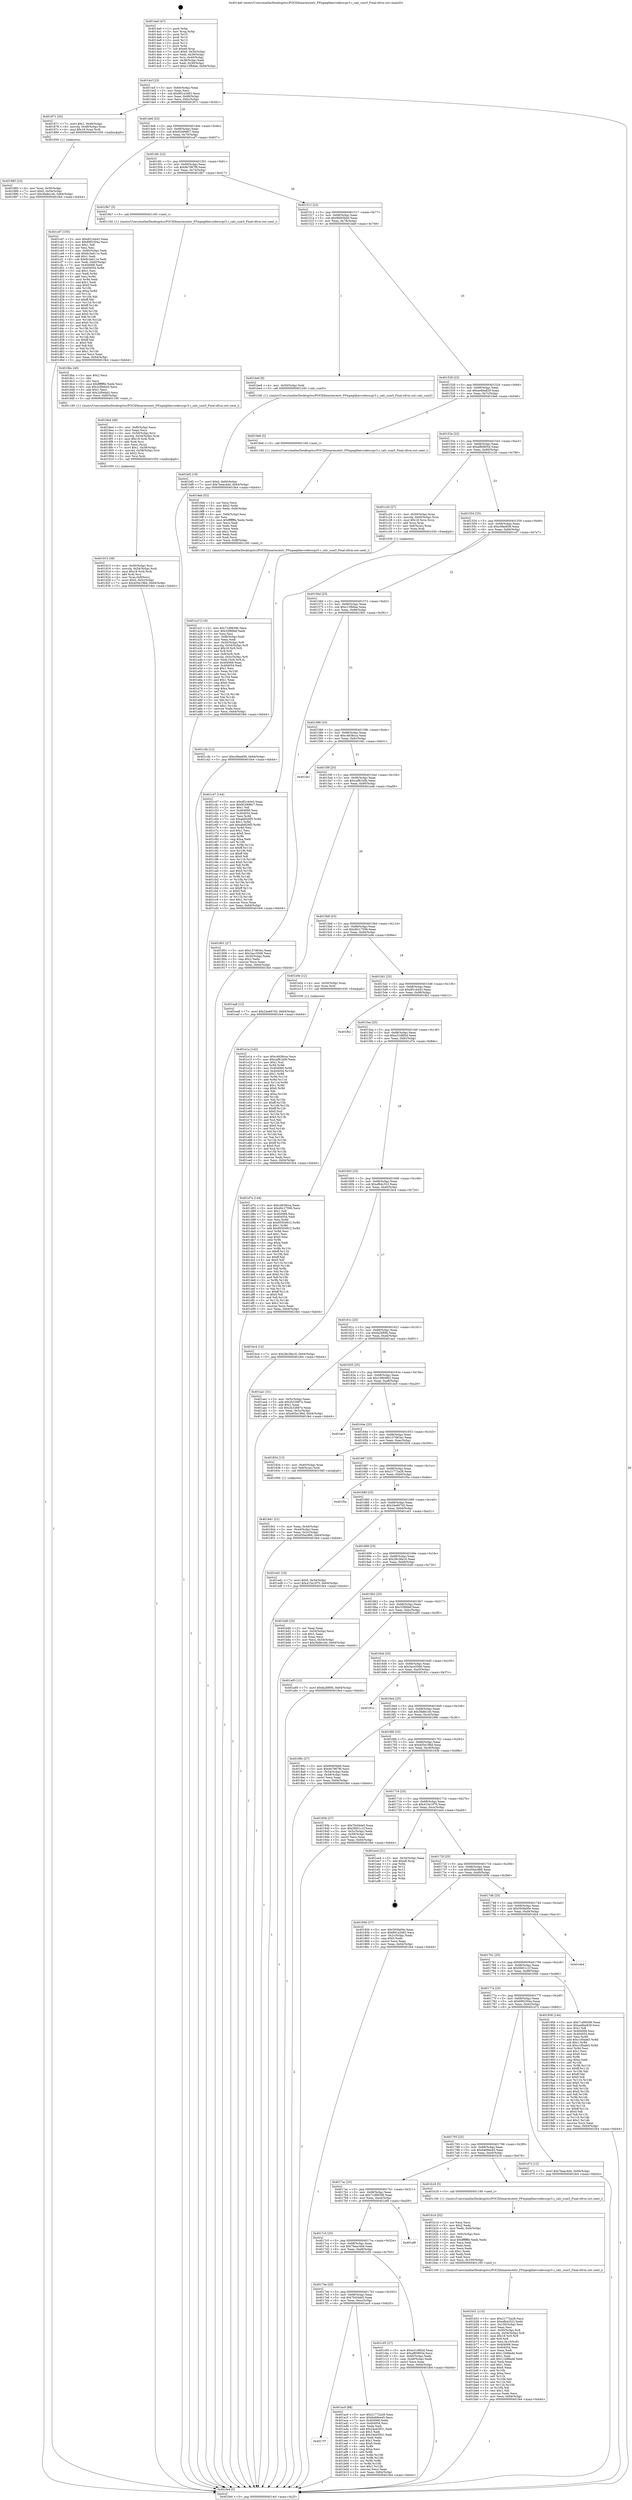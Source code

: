 digraph "0x4014a0" {
  label = "0x4014a0 (/mnt/c/Users/mathe/Desktop/tcc/POCII/binaries/extr_FFmpeglibavcodecscpr3.c_calc_sum5_Final-ollvm.out::main(0))"
  labelloc = "t"
  node[shape=record]

  Entry [label="",width=0.3,height=0.3,shape=circle,fillcolor=black,style=filled]
  "0x4014cf" [label="{
     0x4014cf [23]\l
     | [instrs]\l
     &nbsp;&nbsp;0x4014cf \<+3\>: mov -0x64(%rbp),%eax\l
     &nbsp;&nbsp;0x4014d2 \<+2\>: mov %eax,%ecx\l
     &nbsp;&nbsp;0x4014d4 \<+6\>: sub $0x891a3483,%ecx\l
     &nbsp;&nbsp;0x4014da \<+3\>: mov %eax,-0x68(%rbp)\l
     &nbsp;&nbsp;0x4014dd \<+3\>: mov %ecx,-0x6c(%rbp)\l
     &nbsp;&nbsp;0x4014e0 \<+6\>: je 0000000000401871 \<main+0x3d1\>\l
  }"]
  "0x401871" [label="{
     0x401871 [20]\l
     | [instrs]\l
     &nbsp;&nbsp;0x401871 \<+7\>: movl $0x1,-0x48(%rbp)\l
     &nbsp;&nbsp;0x401878 \<+4\>: movslq -0x48(%rbp),%rax\l
     &nbsp;&nbsp;0x40187c \<+4\>: imul $0x18,%rax,%rdi\l
     &nbsp;&nbsp;0x401880 \<+5\>: call 0000000000401050 \<malloc@plt\>\l
     | [calls]\l
     &nbsp;&nbsp;0x401050 \{1\} (unknown)\l
  }"]
  "0x4014e6" [label="{
     0x4014e6 [22]\l
     | [instrs]\l
     &nbsp;&nbsp;0x4014e6 \<+5\>: jmp 00000000004014eb \<main+0x4b\>\l
     &nbsp;&nbsp;0x4014eb \<+3\>: mov -0x68(%rbp),%eax\l
     &nbsp;&nbsp;0x4014ee \<+5\>: sub $0x924998c7,%eax\l
     &nbsp;&nbsp;0x4014f3 \<+3\>: mov %eax,-0x70(%rbp)\l
     &nbsp;&nbsp;0x4014f6 \<+6\>: je 0000000000401cd7 \<main+0x837\>\l
  }"]
  Exit [label="",width=0.3,height=0.3,shape=circle,fillcolor=black,style=filled,peripheries=2]
  "0x401cd7" [label="{
     0x401cd7 [155]\l
     | [instrs]\l
     &nbsp;&nbsp;0x401cd7 \<+5\>: mov $0xdf1c4443,%eax\l
     &nbsp;&nbsp;0x401cdc \<+5\>: mov $0x69f2304a,%ecx\l
     &nbsp;&nbsp;0x401ce1 \<+2\>: mov $0x1,%dl\l
     &nbsp;&nbsp;0x401ce3 \<+2\>: xor %esi,%esi\l
     &nbsp;&nbsp;0x401ce5 \<+3\>: mov -0x60(%rbp),%edi\l
     &nbsp;&nbsp;0x401ce8 \<+6\>: add $0x8c3a611e,%edi\l
     &nbsp;&nbsp;0x401cee \<+3\>: add $0x1,%edi\l
     &nbsp;&nbsp;0x401cf1 \<+6\>: sub $0x8c3a611e,%edi\l
     &nbsp;&nbsp;0x401cf7 \<+3\>: mov %edi,-0x60(%rbp)\l
     &nbsp;&nbsp;0x401cfa \<+7\>: mov 0x404068,%edi\l
     &nbsp;&nbsp;0x401d01 \<+8\>: mov 0x404054,%r8d\l
     &nbsp;&nbsp;0x401d09 \<+3\>: sub $0x1,%esi\l
     &nbsp;&nbsp;0x401d0c \<+3\>: mov %edi,%r9d\l
     &nbsp;&nbsp;0x401d0f \<+3\>: add %esi,%r9d\l
     &nbsp;&nbsp;0x401d12 \<+4\>: imul %r9d,%edi\l
     &nbsp;&nbsp;0x401d16 \<+3\>: and $0x1,%edi\l
     &nbsp;&nbsp;0x401d19 \<+3\>: cmp $0x0,%edi\l
     &nbsp;&nbsp;0x401d1c \<+4\>: sete %r10b\l
     &nbsp;&nbsp;0x401d20 \<+4\>: cmp $0xa,%r8d\l
     &nbsp;&nbsp;0x401d24 \<+4\>: setl %r11b\l
     &nbsp;&nbsp;0x401d28 \<+3\>: mov %r10b,%bl\l
     &nbsp;&nbsp;0x401d2b \<+3\>: xor $0xff,%bl\l
     &nbsp;&nbsp;0x401d2e \<+3\>: mov %r11b,%r14b\l
     &nbsp;&nbsp;0x401d31 \<+4\>: xor $0xff,%r14b\l
     &nbsp;&nbsp;0x401d35 \<+3\>: xor $0x0,%dl\l
     &nbsp;&nbsp;0x401d38 \<+3\>: mov %bl,%r15b\l
     &nbsp;&nbsp;0x401d3b \<+4\>: and $0x0,%r15b\l
     &nbsp;&nbsp;0x401d3f \<+3\>: and %dl,%r10b\l
     &nbsp;&nbsp;0x401d42 \<+3\>: mov %r14b,%r12b\l
     &nbsp;&nbsp;0x401d45 \<+4\>: and $0x0,%r12b\l
     &nbsp;&nbsp;0x401d49 \<+3\>: and %dl,%r11b\l
     &nbsp;&nbsp;0x401d4c \<+3\>: or %r10b,%r15b\l
     &nbsp;&nbsp;0x401d4f \<+3\>: or %r11b,%r12b\l
     &nbsp;&nbsp;0x401d52 \<+3\>: xor %r12b,%r15b\l
     &nbsp;&nbsp;0x401d55 \<+3\>: or %r14b,%bl\l
     &nbsp;&nbsp;0x401d58 \<+3\>: xor $0xff,%bl\l
     &nbsp;&nbsp;0x401d5b \<+3\>: or $0x0,%dl\l
     &nbsp;&nbsp;0x401d5e \<+2\>: and %dl,%bl\l
     &nbsp;&nbsp;0x401d60 \<+3\>: or %bl,%r15b\l
     &nbsp;&nbsp;0x401d63 \<+4\>: test $0x1,%r15b\l
     &nbsp;&nbsp;0x401d67 \<+3\>: cmovne %ecx,%eax\l
     &nbsp;&nbsp;0x401d6a \<+3\>: mov %eax,-0x64(%rbp)\l
     &nbsp;&nbsp;0x401d6d \<+5\>: jmp 0000000000401fe4 \<main+0xb44\>\l
  }"]
  "0x4014fc" [label="{
     0x4014fc [22]\l
     | [instrs]\l
     &nbsp;&nbsp;0x4014fc \<+5\>: jmp 0000000000401501 \<main+0x61\>\l
     &nbsp;&nbsp;0x401501 \<+3\>: mov -0x68(%rbp),%eax\l
     &nbsp;&nbsp;0x401504 \<+5\>: sub $0x9e7967f6,%eax\l
     &nbsp;&nbsp;0x401509 \<+3\>: mov %eax,-0x74(%rbp)\l
     &nbsp;&nbsp;0x40150c \<+6\>: je 00000000004018b7 \<main+0x417\>\l
  }"]
  "0x401e1a" [label="{
     0x401e1a [142]\l
     | [instrs]\l
     &nbsp;&nbsp;0x401e1a \<+5\>: mov $0xc4638cca,%ecx\l
     &nbsp;&nbsp;0x401e1f \<+5\>: mov $0xcaf81b0b,%edx\l
     &nbsp;&nbsp;0x401e24 \<+3\>: mov $0x1,%sil\l
     &nbsp;&nbsp;0x401e27 \<+3\>: xor %r8d,%r8d\l
     &nbsp;&nbsp;0x401e2a \<+8\>: mov 0x404068,%r9d\l
     &nbsp;&nbsp;0x401e32 \<+8\>: mov 0x404054,%r10d\l
     &nbsp;&nbsp;0x401e3a \<+4\>: sub $0x1,%r8d\l
     &nbsp;&nbsp;0x401e3e \<+3\>: mov %r9d,%r11d\l
     &nbsp;&nbsp;0x401e41 \<+3\>: add %r8d,%r11d\l
     &nbsp;&nbsp;0x401e44 \<+4\>: imul %r11d,%r9d\l
     &nbsp;&nbsp;0x401e48 \<+4\>: and $0x1,%r9d\l
     &nbsp;&nbsp;0x401e4c \<+4\>: cmp $0x0,%r9d\l
     &nbsp;&nbsp;0x401e50 \<+3\>: sete %bl\l
     &nbsp;&nbsp;0x401e53 \<+4\>: cmp $0xa,%r10d\l
     &nbsp;&nbsp;0x401e57 \<+4\>: setl %r14b\l
     &nbsp;&nbsp;0x401e5b \<+3\>: mov %bl,%r15b\l
     &nbsp;&nbsp;0x401e5e \<+4\>: xor $0xff,%r15b\l
     &nbsp;&nbsp;0x401e62 \<+3\>: mov %r14b,%r12b\l
     &nbsp;&nbsp;0x401e65 \<+4\>: xor $0xff,%r12b\l
     &nbsp;&nbsp;0x401e69 \<+4\>: xor $0x0,%sil\l
     &nbsp;&nbsp;0x401e6d \<+3\>: mov %r15b,%r13b\l
     &nbsp;&nbsp;0x401e70 \<+4\>: and $0x0,%r13b\l
     &nbsp;&nbsp;0x401e74 \<+3\>: and %sil,%bl\l
     &nbsp;&nbsp;0x401e77 \<+3\>: mov %r12b,%al\l
     &nbsp;&nbsp;0x401e7a \<+2\>: and $0x0,%al\l
     &nbsp;&nbsp;0x401e7c \<+3\>: and %sil,%r14b\l
     &nbsp;&nbsp;0x401e7f \<+3\>: or %bl,%r13b\l
     &nbsp;&nbsp;0x401e82 \<+3\>: or %r14b,%al\l
     &nbsp;&nbsp;0x401e85 \<+3\>: xor %al,%r13b\l
     &nbsp;&nbsp;0x401e88 \<+3\>: or %r12b,%r15b\l
     &nbsp;&nbsp;0x401e8b \<+4\>: xor $0xff,%r15b\l
     &nbsp;&nbsp;0x401e8f \<+4\>: or $0x0,%sil\l
     &nbsp;&nbsp;0x401e93 \<+3\>: and %sil,%r15b\l
     &nbsp;&nbsp;0x401e96 \<+3\>: or %r15b,%r13b\l
     &nbsp;&nbsp;0x401e99 \<+4\>: test $0x1,%r13b\l
     &nbsp;&nbsp;0x401e9d \<+3\>: cmovne %edx,%ecx\l
     &nbsp;&nbsp;0x401ea0 \<+3\>: mov %ecx,-0x64(%rbp)\l
     &nbsp;&nbsp;0x401ea3 \<+5\>: jmp 0000000000401fe4 \<main+0xb44\>\l
  }"]
  "0x4018b7" [label="{
     0x4018b7 [5]\l
     | [instrs]\l
     &nbsp;&nbsp;0x4018b7 \<+5\>: call 0000000000401160 \<next_i\>\l
     | [calls]\l
     &nbsp;&nbsp;0x401160 \{1\} (/mnt/c/Users/mathe/Desktop/tcc/POCII/binaries/extr_FFmpeglibavcodecscpr3.c_calc_sum5_Final-ollvm.out::next_i)\l
  }"]
  "0x401512" [label="{
     0x401512 [22]\l
     | [instrs]\l
     &nbsp;&nbsp;0x401512 \<+5\>: jmp 0000000000401517 \<main+0x77\>\l
     &nbsp;&nbsp;0x401517 \<+3\>: mov -0x68(%rbp),%eax\l
     &nbsp;&nbsp;0x40151a \<+5\>: sub $0x9f493bb0,%eax\l
     &nbsp;&nbsp;0x40151f \<+3\>: mov %eax,-0x78(%rbp)\l
     &nbsp;&nbsp;0x401522 \<+6\>: je 0000000000401be9 \<main+0x749\>\l
  }"]
  "0x401c3b" [label="{
     0x401c3b [12]\l
     | [instrs]\l
     &nbsp;&nbsp;0x401c3b \<+7\>: movl $0xc0fee858,-0x64(%rbp)\l
     &nbsp;&nbsp;0x401c42 \<+5\>: jmp 0000000000401fe4 \<main+0xb44\>\l
  }"]
  "0x401be9" [label="{
     0x401be9 [9]\l
     | [instrs]\l
     &nbsp;&nbsp;0x401be9 \<+4\>: mov -0x50(%rbp),%rdi\l
     &nbsp;&nbsp;0x401bed \<+5\>: call 0000000000401240 \<calc_sum5\>\l
     | [calls]\l
     &nbsp;&nbsp;0x401240 \{1\} (/mnt/c/Users/mathe/Desktop/tcc/POCII/binaries/extr_FFmpeglibavcodecscpr3.c_calc_sum5_Final-ollvm.out::calc_sum5)\l
  }"]
  "0x401528" [label="{
     0x401528 [22]\l
     | [instrs]\l
     &nbsp;&nbsp;0x401528 \<+5\>: jmp 000000000040152d \<main+0x8d\>\l
     &nbsp;&nbsp;0x40152d \<+3\>: mov -0x68(%rbp),%eax\l
     &nbsp;&nbsp;0x401530 \<+5\>: sub $0xae6be829,%eax\l
     &nbsp;&nbsp;0x401535 \<+3\>: mov %eax,-0x7c(%rbp)\l
     &nbsp;&nbsp;0x401538 \<+6\>: je 00000000004019e6 \<main+0x546\>\l
  }"]
  "0x401bf2" [label="{
     0x401bf2 [19]\l
     | [instrs]\l
     &nbsp;&nbsp;0x401bf2 \<+7\>: movl $0x0,-0x60(%rbp)\l
     &nbsp;&nbsp;0x401bf9 \<+7\>: movl $0x7beac4d4,-0x64(%rbp)\l
     &nbsp;&nbsp;0x401c00 \<+5\>: jmp 0000000000401fe4 \<main+0xb44\>\l
  }"]
  "0x4019e6" [label="{
     0x4019e6 [5]\l
     | [instrs]\l
     &nbsp;&nbsp;0x4019e6 \<+5\>: call 0000000000401160 \<next_i\>\l
     | [calls]\l
     &nbsp;&nbsp;0x401160 \{1\} (/mnt/c/Users/mathe/Desktop/tcc/POCII/binaries/extr_FFmpeglibavcodecscpr3.c_calc_sum5_Final-ollvm.out::next_i)\l
  }"]
  "0x40153e" [label="{
     0x40153e [22]\l
     | [instrs]\l
     &nbsp;&nbsp;0x40153e \<+5\>: jmp 0000000000401543 \<main+0xa3\>\l
     &nbsp;&nbsp;0x401543 \<+3\>: mov -0x68(%rbp),%eax\l
     &nbsp;&nbsp;0x401546 \<+5\>: sub $0xaf80805d,%eax\l
     &nbsp;&nbsp;0x40154b \<+3\>: mov %eax,-0x80(%rbp)\l
     &nbsp;&nbsp;0x40154e \<+6\>: je 0000000000401c20 \<main+0x780\>\l
  }"]
  "0x401b51" [label="{
     0x401b51 [115]\l
     | [instrs]\l
     &nbsp;&nbsp;0x401b51 \<+5\>: mov $0x21772a28,%ecx\l
     &nbsp;&nbsp;0x401b56 \<+5\>: mov $0xefb4c523,%edx\l
     &nbsp;&nbsp;0x401b5b \<+6\>: mov -0x100(%rbp),%esi\l
     &nbsp;&nbsp;0x401b61 \<+3\>: imul %eax,%esi\l
     &nbsp;&nbsp;0x401b64 \<+4\>: mov -0x50(%rbp),%r8\l
     &nbsp;&nbsp;0x401b68 \<+4\>: movslq -0x54(%rbp),%r9\l
     &nbsp;&nbsp;0x401b6c \<+4\>: imul $0x18,%r9,%r9\l
     &nbsp;&nbsp;0x401b70 \<+3\>: add %r9,%r8\l
     &nbsp;&nbsp;0x401b73 \<+4\>: mov %esi,0x10(%r8)\l
     &nbsp;&nbsp;0x401b77 \<+7\>: mov 0x404068,%eax\l
     &nbsp;&nbsp;0x401b7e \<+7\>: mov 0x404054,%esi\l
     &nbsp;&nbsp;0x401b85 \<+2\>: mov %eax,%edi\l
     &nbsp;&nbsp;0x401b87 \<+6\>: sub $0x11b88edd,%edi\l
     &nbsp;&nbsp;0x401b8d \<+3\>: sub $0x1,%edi\l
     &nbsp;&nbsp;0x401b90 \<+6\>: add $0x11b88edd,%edi\l
     &nbsp;&nbsp;0x401b96 \<+3\>: imul %edi,%eax\l
     &nbsp;&nbsp;0x401b99 \<+3\>: and $0x1,%eax\l
     &nbsp;&nbsp;0x401b9c \<+3\>: cmp $0x0,%eax\l
     &nbsp;&nbsp;0x401b9f \<+4\>: sete %r10b\l
     &nbsp;&nbsp;0x401ba3 \<+3\>: cmp $0xa,%esi\l
     &nbsp;&nbsp;0x401ba6 \<+4\>: setl %r11b\l
     &nbsp;&nbsp;0x401baa \<+3\>: mov %r10b,%bl\l
     &nbsp;&nbsp;0x401bad \<+3\>: and %r11b,%bl\l
     &nbsp;&nbsp;0x401bb0 \<+3\>: xor %r11b,%r10b\l
     &nbsp;&nbsp;0x401bb3 \<+3\>: or %r10b,%bl\l
     &nbsp;&nbsp;0x401bb6 \<+3\>: test $0x1,%bl\l
     &nbsp;&nbsp;0x401bb9 \<+3\>: cmovne %edx,%ecx\l
     &nbsp;&nbsp;0x401bbc \<+3\>: mov %ecx,-0x64(%rbp)\l
     &nbsp;&nbsp;0x401bbf \<+5\>: jmp 0000000000401fe4 \<main+0xb44\>\l
  }"]
  "0x401c20" [label="{
     0x401c20 [27]\l
     | [instrs]\l
     &nbsp;&nbsp;0x401c20 \<+4\>: mov -0x50(%rbp),%rax\l
     &nbsp;&nbsp;0x401c24 \<+4\>: movslq -0x60(%rbp),%rcx\l
     &nbsp;&nbsp;0x401c28 \<+4\>: imul $0x18,%rcx,%rcx\l
     &nbsp;&nbsp;0x401c2c \<+3\>: add %rcx,%rax\l
     &nbsp;&nbsp;0x401c2f \<+4\>: mov 0x8(%rax),%rax\l
     &nbsp;&nbsp;0x401c33 \<+3\>: mov %rax,%rdi\l
     &nbsp;&nbsp;0x401c36 \<+5\>: call 0000000000401030 \<free@plt\>\l
     | [calls]\l
     &nbsp;&nbsp;0x401030 \{1\} (unknown)\l
  }"]
  "0x401554" [label="{
     0x401554 [25]\l
     | [instrs]\l
     &nbsp;&nbsp;0x401554 \<+5\>: jmp 0000000000401559 \<main+0xb9\>\l
     &nbsp;&nbsp;0x401559 \<+3\>: mov -0x68(%rbp),%eax\l
     &nbsp;&nbsp;0x40155c \<+5\>: sub $0xc0fee858,%eax\l
     &nbsp;&nbsp;0x401561 \<+6\>: mov %eax,-0x84(%rbp)\l
     &nbsp;&nbsp;0x401567 \<+6\>: je 0000000000401c47 \<main+0x7a7\>\l
  }"]
  "0x401b1d" [label="{
     0x401b1d [52]\l
     | [instrs]\l
     &nbsp;&nbsp;0x401b1d \<+2\>: xor %ecx,%ecx\l
     &nbsp;&nbsp;0x401b1f \<+5\>: mov $0x2,%edx\l
     &nbsp;&nbsp;0x401b24 \<+6\>: mov %edx,-0xfc(%rbp)\l
     &nbsp;&nbsp;0x401b2a \<+1\>: cltd\l
     &nbsp;&nbsp;0x401b2b \<+6\>: mov -0xfc(%rbp),%esi\l
     &nbsp;&nbsp;0x401b31 \<+2\>: idiv %esi\l
     &nbsp;&nbsp;0x401b33 \<+6\>: imul $0xfffffffe,%edx,%edx\l
     &nbsp;&nbsp;0x401b39 \<+2\>: mov %ecx,%edi\l
     &nbsp;&nbsp;0x401b3b \<+2\>: sub %edx,%edi\l
     &nbsp;&nbsp;0x401b3d \<+2\>: mov %ecx,%edx\l
     &nbsp;&nbsp;0x401b3f \<+3\>: sub $0x1,%edx\l
     &nbsp;&nbsp;0x401b42 \<+2\>: add %edx,%edi\l
     &nbsp;&nbsp;0x401b44 \<+2\>: sub %edi,%ecx\l
     &nbsp;&nbsp;0x401b46 \<+6\>: mov %ecx,-0x100(%rbp)\l
     &nbsp;&nbsp;0x401b4c \<+5\>: call 0000000000401160 \<next_i\>\l
     | [calls]\l
     &nbsp;&nbsp;0x401160 \{1\} (/mnt/c/Users/mathe/Desktop/tcc/POCII/binaries/extr_FFmpeglibavcodecscpr3.c_calc_sum5_Final-ollvm.out::next_i)\l
  }"]
  "0x401c47" [label="{
     0x401c47 [144]\l
     | [instrs]\l
     &nbsp;&nbsp;0x401c47 \<+5\>: mov $0xdf1c4443,%eax\l
     &nbsp;&nbsp;0x401c4c \<+5\>: mov $0x924998c7,%ecx\l
     &nbsp;&nbsp;0x401c51 \<+2\>: mov $0x1,%dl\l
     &nbsp;&nbsp;0x401c53 \<+7\>: mov 0x404068,%esi\l
     &nbsp;&nbsp;0x401c5a \<+7\>: mov 0x404054,%edi\l
     &nbsp;&nbsp;0x401c61 \<+3\>: mov %esi,%r8d\l
     &nbsp;&nbsp;0x401c64 \<+7\>: sub $0xabfd26f5,%r8d\l
     &nbsp;&nbsp;0x401c6b \<+4\>: sub $0x1,%r8d\l
     &nbsp;&nbsp;0x401c6f \<+7\>: add $0xabfd26f5,%r8d\l
     &nbsp;&nbsp;0x401c76 \<+4\>: imul %r8d,%esi\l
     &nbsp;&nbsp;0x401c7a \<+3\>: and $0x1,%esi\l
     &nbsp;&nbsp;0x401c7d \<+3\>: cmp $0x0,%esi\l
     &nbsp;&nbsp;0x401c80 \<+4\>: sete %r9b\l
     &nbsp;&nbsp;0x401c84 \<+3\>: cmp $0xa,%edi\l
     &nbsp;&nbsp;0x401c87 \<+4\>: setl %r10b\l
     &nbsp;&nbsp;0x401c8b \<+3\>: mov %r9b,%r11b\l
     &nbsp;&nbsp;0x401c8e \<+4\>: xor $0xff,%r11b\l
     &nbsp;&nbsp;0x401c92 \<+3\>: mov %r10b,%bl\l
     &nbsp;&nbsp;0x401c95 \<+3\>: xor $0xff,%bl\l
     &nbsp;&nbsp;0x401c98 \<+3\>: xor $0x0,%dl\l
     &nbsp;&nbsp;0x401c9b \<+3\>: mov %r11b,%r14b\l
     &nbsp;&nbsp;0x401c9e \<+4\>: and $0x0,%r14b\l
     &nbsp;&nbsp;0x401ca2 \<+3\>: and %dl,%r9b\l
     &nbsp;&nbsp;0x401ca5 \<+3\>: mov %bl,%r15b\l
     &nbsp;&nbsp;0x401ca8 \<+4\>: and $0x0,%r15b\l
     &nbsp;&nbsp;0x401cac \<+3\>: and %dl,%r10b\l
     &nbsp;&nbsp;0x401caf \<+3\>: or %r9b,%r14b\l
     &nbsp;&nbsp;0x401cb2 \<+3\>: or %r10b,%r15b\l
     &nbsp;&nbsp;0x401cb5 \<+3\>: xor %r15b,%r14b\l
     &nbsp;&nbsp;0x401cb8 \<+3\>: or %bl,%r11b\l
     &nbsp;&nbsp;0x401cbb \<+4\>: xor $0xff,%r11b\l
     &nbsp;&nbsp;0x401cbf \<+3\>: or $0x0,%dl\l
     &nbsp;&nbsp;0x401cc2 \<+3\>: and %dl,%r11b\l
     &nbsp;&nbsp;0x401cc5 \<+3\>: or %r11b,%r14b\l
     &nbsp;&nbsp;0x401cc8 \<+4\>: test $0x1,%r14b\l
     &nbsp;&nbsp;0x401ccc \<+3\>: cmovne %ecx,%eax\l
     &nbsp;&nbsp;0x401ccf \<+3\>: mov %eax,-0x64(%rbp)\l
     &nbsp;&nbsp;0x401cd2 \<+5\>: jmp 0000000000401fe4 \<main+0xb44\>\l
  }"]
  "0x40156d" [label="{
     0x40156d [25]\l
     | [instrs]\l
     &nbsp;&nbsp;0x40156d \<+5\>: jmp 0000000000401572 \<main+0xd2\>\l
     &nbsp;&nbsp;0x401572 \<+3\>: mov -0x68(%rbp),%eax\l
     &nbsp;&nbsp;0x401575 \<+5\>: sub $0xc13fb8ae,%eax\l
     &nbsp;&nbsp;0x40157a \<+6\>: mov %eax,-0x88(%rbp)\l
     &nbsp;&nbsp;0x401580 \<+6\>: je 0000000000401801 \<main+0x361\>\l
  }"]
  "0x4017f7" [label="{
     0x4017f7\l
  }", style=dashed]
  "0x401801" [label="{
     0x401801 [27]\l
     | [instrs]\l
     &nbsp;&nbsp;0x401801 \<+5\>: mov $0x137d63ec,%eax\l
     &nbsp;&nbsp;0x401806 \<+5\>: mov $0x3acc5566,%ecx\l
     &nbsp;&nbsp;0x40180b \<+3\>: mov -0x30(%rbp),%edx\l
     &nbsp;&nbsp;0x40180e \<+3\>: cmp $0x2,%edx\l
     &nbsp;&nbsp;0x401811 \<+3\>: cmovne %ecx,%eax\l
     &nbsp;&nbsp;0x401814 \<+3\>: mov %eax,-0x64(%rbp)\l
     &nbsp;&nbsp;0x401817 \<+5\>: jmp 0000000000401fe4 \<main+0xb44\>\l
  }"]
  "0x401586" [label="{
     0x401586 [25]\l
     | [instrs]\l
     &nbsp;&nbsp;0x401586 \<+5\>: jmp 000000000040158b \<main+0xeb\>\l
     &nbsp;&nbsp;0x40158b \<+3\>: mov -0x68(%rbp),%eax\l
     &nbsp;&nbsp;0x40158e \<+5\>: sub $0xc4638cca,%eax\l
     &nbsp;&nbsp;0x401593 \<+6\>: mov %eax,-0x8c(%rbp)\l
     &nbsp;&nbsp;0x401599 \<+6\>: je 0000000000401fd1 \<main+0xb31\>\l
  }"]
  "0x401fe4" [label="{
     0x401fe4 [5]\l
     | [instrs]\l
     &nbsp;&nbsp;0x401fe4 \<+5\>: jmp 00000000004014cf \<main+0x2f\>\l
  }"]
  "0x4014a0" [label="{
     0x4014a0 [47]\l
     | [instrs]\l
     &nbsp;&nbsp;0x4014a0 \<+1\>: push %rbp\l
     &nbsp;&nbsp;0x4014a1 \<+3\>: mov %rsp,%rbp\l
     &nbsp;&nbsp;0x4014a4 \<+2\>: push %r15\l
     &nbsp;&nbsp;0x4014a6 \<+2\>: push %r14\l
     &nbsp;&nbsp;0x4014a8 \<+2\>: push %r13\l
     &nbsp;&nbsp;0x4014aa \<+2\>: push %r12\l
     &nbsp;&nbsp;0x4014ac \<+1\>: push %rbx\l
     &nbsp;&nbsp;0x4014ad \<+7\>: sub $0xe8,%rsp\l
     &nbsp;&nbsp;0x4014b4 \<+7\>: movl $0x0,-0x34(%rbp)\l
     &nbsp;&nbsp;0x4014bb \<+3\>: mov %edi,-0x38(%rbp)\l
     &nbsp;&nbsp;0x4014be \<+4\>: mov %rsi,-0x40(%rbp)\l
     &nbsp;&nbsp;0x4014c2 \<+3\>: mov -0x38(%rbp),%edi\l
     &nbsp;&nbsp;0x4014c5 \<+3\>: mov %edi,-0x30(%rbp)\l
     &nbsp;&nbsp;0x4014c8 \<+7\>: movl $0xc13fb8ae,-0x64(%rbp)\l
  }"]
  "0x401ac0" [label="{
     0x401ac0 [88]\l
     | [instrs]\l
     &nbsp;&nbsp;0x401ac0 \<+5\>: mov $0x21772a28,%eax\l
     &nbsp;&nbsp;0x401ac5 \<+5\>: mov $0x6a69ee45,%ecx\l
     &nbsp;&nbsp;0x401aca \<+7\>: mov 0x404068,%edx\l
     &nbsp;&nbsp;0x401ad1 \<+7\>: mov 0x404054,%esi\l
     &nbsp;&nbsp;0x401ad8 \<+2\>: mov %edx,%edi\l
     &nbsp;&nbsp;0x401ada \<+6\>: add $0x24a45931,%edi\l
     &nbsp;&nbsp;0x401ae0 \<+3\>: sub $0x1,%edi\l
     &nbsp;&nbsp;0x401ae3 \<+6\>: sub $0x24a45931,%edi\l
     &nbsp;&nbsp;0x401ae9 \<+3\>: imul %edi,%edx\l
     &nbsp;&nbsp;0x401aec \<+3\>: and $0x1,%edx\l
     &nbsp;&nbsp;0x401aef \<+3\>: cmp $0x0,%edx\l
     &nbsp;&nbsp;0x401af2 \<+4\>: sete %r8b\l
     &nbsp;&nbsp;0x401af6 \<+3\>: cmp $0xa,%esi\l
     &nbsp;&nbsp;0x401af9 \<+4\>: setl %r9b\l
     &nbsp;&nbsp;0x401afd \<+3\>: mov %r8b,%r10b\l
     &nbsp;&nbsp;0x401b00 \<+3\>: and %r9b,%r10b\l
     &nbsp;&nbsp;0x401b03 \<+3\>: xor %r9b,%r8b\l
     &nbsp;&nbsp;0x401b06 \<+3\>: or %r8b,%r10b\l
     &nbsp;&nbsp;0x401b09 \<+4\>: test $0x1,%r10b\l
     &nbsp;&nbsp;0x401b0d \<+3\>: cmovne %ecx,%eax\l
     &nbsp;&nbsp;0x401b10 \<+3\>: mov %eax,-0x64(%rbp)\l
     &nbsp;&nbsp;0x401b13 \<+5\>: jmp 0000000000401fe4 \<main+0xb44\>\l
  }"]
  "0x401fd1" [label="{
     0x401fd1\l
  }", style=dashed]
  "0x40159f" [label="{
     0x40159f [25]\l
     | [instrs]\l
     &nbsp;&nbsp;0x40159f \<+5\>: jmp 00000000004015a4 \<main+0x104\>\l
     &nbsp;&nbsp;0x4015a4 \<+3\>: mov -0x68(%rbp),%eax\l
     &nbsp;&nbsp;0x4015a7 \<+5\>: sub $0xcaf81b0b,%eax\l
     &nbsp;&nbsp;0x4015ac \<+6\>: mov %eax,-0x90(%rbp)\l
     &nbsp;&nbsp;0x4015b2 \<+6\>: je 0000000000401ea8 \<main+0xa08\>\l
  }"]
  "0x4017de" [label="{
     0x4017de [25]\l
     | [instrs]\l
     &nbsp;&nbsp;0x4017de \<+5\>: jmp 00000000004017e3 \<main+0x343\>\l
     &nbsp;&nbsp;0x4017e3 \<+3\>: mov -0x68(%rbp),%eax\l
     &nbsp;&nbsp;0x4017e6 \<+5\>: sub $0x7fc04de5,%eax\l
     &nbsp;&nbsp;0x4017eb \<+6\>: mov %eax,-0xec(%rbp)\l
     &nbsp;&nbsp;0x4017f1 \<+6\>: je 0000000000401ac0 \<main+0x620\>\l
  }"]
  "0x401ea8" [label="{
     0x401ea8 [12]\l
     | [instrs]\l
     &nbsp;&nbsp;0x401ea8 \<+7\>: movl $0x24e667d3,-0x64(%rbp)\l
     &nbsp;&nbsp;0x401eaf \<+5\>: jmp 0000000000401fe4 \<main+0xb44\>\l
  }"]
  "0x4015b8" [label="{
     0x4015b8 [25]\l
     | [instrs]\l
     &nbsp;&nbsp;0x4015b8 \<+5\>: jmp 00000000004015bd \<main+0x11d\>\l
     &nbsp;&nbsp;0x4015bd \<+3\>: mov -0x68(%rbp),%eax\l
     &nbsp;&nbsp;0x4015c0 \<+5\>: sub $0xd0c17596,%eax\l
     &nbsp;&nbsp;0x4015c5 \<+6\>: mov %eax,-0x94(%rbp)\l
     &nbsp;&nbsp;0x4015cb \<+6\>: je 0000000000401e0e \<main+0x96e\>\l
  }"]
  "0x401c05" [label="{
     0x401c05 [27]\l
     | [instrs]\l
     &nbsp;&nbsp;0x401c05 \<+5\>: mov $0xe31d8f2d,%eax\l
     &nbsp;&nbsp;0x401c0a \<+5\>: mov $0xaf80805d,%ecx\l
     &nbsp;&nbsp;0x401c0f \<+3\>: mov -0x60(%rbp),%edx\l
     &nbsp;&nbsp;0x401c12 \<+3\>: cmp -0x48(%rbp),%edx\l
     &nbsp;&nbsp;0x401c15 \<+3\>: cmovl %ecx,%eax\l
     &nbsp;&nbsp;0x401c18 \<+3\>: mov %eax,-0x64(%rbp)\l
     &nbsp;&nbsp;0x401c1b \<+5\>: jmp 0000000000401fe4 \<main+0xb44\>\l
  }"]
  "0x401e0e" [label="{
     0x401e0e [12]\l
     | [instrs]\l
     &nbsp;&nbsp;0x401e0e \<+4\>: mov -0x50(%rbp),%rax\l
     &nbsp;&nbsp;0x401e12 \<+3\>: mov %rax,%rdi\l
     &nbsp;&nbsp;0x401e15 \<+5\>: call 0000000000401030 \<free@plt\>\l
     | [calls]\l
     &nbsp;&nbsp;0x401030 \{1\} (unknown)\l
  }"]
  "0x4015d1" [label="{
     0x4015d1 [25]\l
     | [instrs]\l
     &nbsp;&nbsp;0x4015d1 \<+5\>: jmp 00000000004015d6 \<main+0x136\>\l
     &nbsp;&nbsp;0x4015d6 \<+3\>: mov -0x68(%rbp),%eax\l
     &nbsp;&nbsp;0x4015d9 \<+5\>: sub $0xdf1c4443,%eax\l
     &nbsp;&nbsp;0x4015de \<+6\>: mov %eax,-0x98(%rbp)\l
     &nbsp;&nbsp;0x4015e4 \<+6\>: je 0000000000401fb2 \<main+0xb12\>\l
  }"]
  "0x4017c5" [label="{
     0x4017c5 [25]\l
     | [instrs]\l
     &nbsp;&nbsp;0x4017c5 \<+5\>: jmp 00000000004017ca \<main+0x32a\>\l
     &nbsp;&nbsp;0x4017ca \<+3\>: mov -0x68(%rbp),%eax\l
     &nbsp;&nbsp;0x4017cd \<+5\>: sub $0x7beac4d4,%eax\l
     &nbsp;&nbsp;0x4017d2 \<+6\>: mov %eax,-0xe8(%rbp)\l
     &nbsp;&nbsp;0x4017d8 \<+6\>: je 0000000000401c05 \<main+0x765\>\l
  }"]
  "0x401fb2" [label="{
     0x401fb2\l
  }", style=dashed]
  "0x4015ea" [label="{
     0x4015ea [25]\l
     | [instrs]\l
     &nbsp;&nbsp;0x4015ea \<+5\>: jmp 00000000004015ef \<main+0x14f\>\l
     &nbsp;&nbsp;0x4015ef \<+3\>: mov -0x68(%rbp),%eax\l
     &nbsp;&nbsp;0x4015f2 \<+5\>: sub $0xe31d8f2d,%eax\l
     &nbsp;&nbsp;0x4015f7 \<+6\>: mov %eax,-0x9c(%rbp)\l
     &nbsp;&nbsp;0x4015fd \<+6\>: je 0000000000401d7e \<main+0x8de\>\l
  }"]
  "0x401ef9" [label="{
     0x401ef9\l
  }", style=dashed]
  "0x401d7e" [label="{
     0x401d7e [144]\l
     | [instrs]\l
     &nbsp;&nbsp;0x401d7e \<+5\>: mov $0xc4638cca,%eax\l
     &nbsp;&nbsp;0x401d83 \<+5\>: mov $0xd0c17596,%ecx\l
     &nbsp;&nbsp;0x401d88 \<+2\>: mov $0x1,%dl\l
     &nbsp;&nbsp;0x401d8a \<+7\>: mov 0x404068,%esi\l
     &nbsp;&nbsp;0x401d91 \<+7\>: mov 0x404054,%edi\l
     &nbsp;&nbsp;0x401d98 \<+3\>: mov %esi,%r8d\l
     &nbsp;&nbsp;0x401d9b \<+7\>: sub $0x95504912,%r8d\l
     &nbsp;&nbsp;0x401da2 \<+4\>: sub $0x1,%r8d\l
     &nbsp;&nbsp;0x401da6 \<+7\>: add $0x95504912,%r8d\l
     &nbsp;&nbsp;0x401dad \<+4\>: imul %r8d,%esi\l
     &nbsp;&nbsp;0x401db1 \<+3\>: and $0x1,%esi\l
     &nbsp;&nbsp;0x401db4 \<+3\>: cmp $0x0,%esi\l
     &nbsp;&nbsp;0x401db7 \<+4\>: sete %r9b\l
     &nbsp;&nbsp;0x401dbb \<+3\>: cmp $0xa,%edi\l
     &nbsp;&nbsp;0x401dbe \<+4\>: setl %r10b\l
     &nbsp;&nbsp;0x401dc2 \<+3\>: mov %r9b,%r11b\l
     &nbsp;&nbsp;0x401dc5 \<+4\>: xor $0xff,%r11b\l
     &nbsp;&nbsp;0x401dc9 \<+3\>: mov %r10b,%bl\l
     &nbsp;&nbsp;0x401dcc \<+3\>: xor $0xff,%bl\l
     &nbsp;&nbsp;0x401dcf \<+3\>: xor $0x0,%dl\l
     &nbsp;&nbsp;0x401dd2 \<+3\>: mov %r11b,%r14b\l
     &nbsp;&nbsp;0x401dd5 \<+4\>: and $0x0,%r14b\l
     &nbsp;&nbsp;0x401dd9 \<+3\>: and %dl,%r9b\l
     &nbsp;&nbsp;0x401ddc \<+3\>: mov %bl,%r15b\l
     &nbsp;&nbsp;0x401ddf \<+4\>: and $0x0,%r15b\l
     &nbsp;&nbsp;0x401de3 \<+3\>: and %dl,%r10b\l
     &nbsp;&nbsp;0x401de6 \<+3\>: or %r9b,%r14b\l
     &nbsp;&nbsp;0x401de9 \<+3\>: or %r10b,%r15b\l
     &nbsp;&nbsp;0x401dec \<+3\>: xor %r15b,%r14b\l
     &nbsp;&nbsp;0x401def \<+3\>: or %bl,%r11b\l
     &nbsp;&nbsp;0x401df2 \<+4\>: xor $0xff,%r11b\l
     &nbsp;&nbsp;0x401df6 \<+3\>: or $0x0,%dl\l
     &nbsp;&nbsp;0x401df9 \<+3\>: and %dl,%r11b\l
     &nbsp;&nbsp;0x401dfc \<+3\>: or %r11b,%r14b\l
     &nbsp;&nbsp;0x401dff \<+4\>: test $0x1,%r14b\l
     &nbsp;&nbsp;0x401e03 \<+3\>: cmovne %ecx,%eax\l
     &nbsp;&nbsp;0x401e06 \<+3\>: mov %eax,-0x64(%rbp)\l
     &nbsp;&nbsp;0x401e09 \<+5\>: jmp 0000000000401fe4 \<main+0xb44\>\l
  }"]
  "0x401603" [label="{
     0x401603 [25]\l
     | [instrs]\l
     &nbsp;&nbsp;0x401603 \<+5\>: jmp 0000000000401608 \<main+0x168\>\l
     &nbsp;&nbsp;0x401608 \<+3\>: mov -0x68(%rbp),%eax\l
     &nbsp;&nbsp;0x40160b \<+5\>: sub $0xefb4c523,%eax\l
     &nbsp;&nbsp;0x401610 \<+6\>: mov %eax,-0xa0(%rbp)\l
     &nbsp;&nbsp;0x401616 \<+6\>: je 0000000000401bc4 \<main+0x724\>\l
  }"]
  "0x4017ac" [label="{
     0x4017ac [25]\l
     | [instrs]\l
     &nbsp;&nbsp;0x4017ac \<+5\>: jmp 00000000004017b1 \<main+0x311\>\l
     &nbsp;&nbsp;0x4017b1 \<+3\>: mov -0x68(%rbp),%eax\l
     &nbsp;&nbsp;0x4017b4 \<+5\>: sub $0x71d98396,%eax\l
     &nbsp;&nbsp;0x4017b9 \<+6\>: mov %eax,-0xe4(%rbp)\l
     &nbsp;&nbsp;0x4017bf \<+6\>: je 0000000000401ef9 \<main+0xa59\>\l
  }"]
  "0x401bc4" [label="{
     0x401bc4 [12]\l
     | [instrs]\l
     &nbsp;&nbsp;0x401bc4 \<+7\>: movl $0x28c38a16,-0x64(%rbp)\l
     &nbsp;&nbsp;0x401bcb \<+5\>: jmp 0000000000401fe4 \<main+0xb44\>\l
  }"]
  "0x40161c" [label="{
     0x40161c [25]\l
     | [instrs]\l
     &nbsp;&nbsp;0x40161c \<+5\>: jmp 0000000000401621 \<main+0x181\>\l
     &nbsp;&nbsp;0x401621 \<+3\>: mov -0x68(%rbp),%eax\l
     &nbsp;&nbsp;0x401624 \<+5\>: sub $0xfa26f0f4,%eax\l
     &nbsp;&nbsp;0x401629 \<+6\>: mov %eax,-0xa4(%rbp)\l
     &nbsp;&nbsp;0x40162f \<+6\>: je 0000000000401aa1 \<main+0x601\>\l
  }"]
  "0x401b18" [label="{
     0x401b18 [5]\l
     | [instrs]\l
     &nbsp;&nbsp;0x401b18 \<+5\>: call 0000000000401160 \<next_i\>\l
     | [calls]\l
     &nbsp;&nbsp;0x401160 \{1\} (/mnt/c/Users/mathe/Desktop/tcc/POCII/binaries/extr_FFmpeglibavcodecscpr3.c_calc_sum5_Final-ollvm.out::next_i)\l
  }"]
  "0x401aa1" [label="{
     0x401aa1 [31]\l
     | [instrs]\l
     &nbsp;&nbsp;0x401aa1 \<+3\>: mov -0x5c(%rbp),%eax\l
     &nbsp;&nbsp;0x401aa4 \<+5\>: add $0x2b32687e,%eax\l
     &nbsp;&nbsp;0x401aa9 \<+3\>: add $0x1,%eax\l
     &nbsp;&nbsp;0x401aac \<+5\>: sub $0x2b32687e,%eax\l
     &nbsp;&nbsp;0x401ab1 \<+3\>: mov %eax,-0x5c(%rbp)\l
     &nbsp;&nbsp;0x401ab4 \<+7\>: movl $0x405e196d,-0x64(%rbp)\l
     &nbsp;&nbsp;0x401abb \<+5\>: jmp 0000000000401fe4 \<main+0xb44\>\l
  }"]
  "0x401635" [label="{
     0x401635 [25]\l
     | [instrs]\l
     &nbsp;&nbsp;0x401635 \<+5\>: jmp 000000000040163a \<main+0x19a\>\l
     &nbsp;&nbsp;0x40163a \<+3\>: mov -0x68(%rbp),%eax\l
     &nbsp;&nbsp;0x40163d \<+5\>: sub $0x10904fb2,%eax\l
     &nbsp;&nbsp;0x401642 \<+6\>: mov %eax,-0xa8(%rbp)\l
     &nbsp;&nbsp;0x401648 \<+6\>: je 0000000000401ec0 \<main+0xa20\>\l
  }"]
  "0x401793" [label="{
     0x401793 [25]\l
     | [instrs]\l
     &nbsp;&nbsp;0x401793 \<+5\>: jmp 0000000000401798 \<main+0x2f8\>\l
     &nbsp;&nbsp;0x401798 \<+3\>: mov -0x68(%rbp),%eax\l
     &nbsp;&nbsp;0x40179b \<+5\>: sub $0x6a69ee45,%eax\l
     &nbsp;&nbsp;0x4017a0 \<+6\>: mov %eax,-0xe0(%rbp)\l
     &nbsp;&nbsp;0x4017a6 \<+6\>: je 0000000000401b18 \<main+0x678\>\l
  }"]
  "0x401ec0" [label="{
     0x401ec0\l
  }", style=dashed]
  "0x40164e" [label="{
     0x40164e [25]\l
     | [instrs]\l
     &nbsp;&nbsp;0x40164e \<+5\>: jmp 0000000000401653 \<main+0x1b3\>\l
     &nbsp;&nbsp;0x401653 \<+3\>: mov -0x68(%rbp),%eax\l
     &nbsp;&nbsp;0x401656 \<+5\>: sub $0x137d63ec,%eax\l
     &nbsp;&nbsp;0x40165b \<+6\>: mov %eax,-0xac(%rbp)\l
     &nbsp;&nbsp;0x401661 \<+6\>: je 0000000000401834 \<main+0x394\>\l
  }"]
  "0x401d72" [label="{
     0x401d72 [12]\l
     | [instrs]\l
     &nbsp;&nbsp;0x401d72 \<+7\>: movl $0x7beac4d4,-0x64(%rbp)\l
     &nbsp;&nbsp;0x401d79 \<+5\>: jmp 0000000000401fe4 \<main+0xb44\>\l
  }"]
  "0x401834" [label="{
     0x401834 [13]\l
     | [instrs]\l
     &nbsp;&nbsp;0x401834 \<+4\>: mov -0x40(%rbp),%rax\l
     &nbsp;&nbsp;0x401838 \<+4\>: mov 0x8(%rax),%rdi\l
     &nbsp;&nbsp;0x40183c \<+5\>: call 0000000000401060 \<atoi@plt\>\l
     | [calls]\l
     &nbsp;&nbsp;0x401060 \{1\} (unknown)\l
  }"]
  "0x401667" [label="{
     0x401667 [25]\l
     | [instrs]\l
     &nbsp;&nbsp;0x401667 \<+5\>: jmp 000000000040166c \<main+0x1cc\>\l
     &nbsp;&nbsp;0x40166c \<+3\>: mov -0x68(%rbp),%eax\l
     &nbsp;&nbsp;0x40166f \<+5\>: sub $0x21772a28,%eax\l
     &nbsp;&nbsp;0x401674 \<+6\>: mov %eax,-0xb0(%rbp)\l
     &nbsp;&nbsp;0x40167a \<+6\>: je 0000000000401f5a \<main+0xaba\>\l
  }"]
  "0x401841" [label="{
     0x401841 [21]\l
     | [instrs]\l
     &nbsp;&nbsp;0x401841 \<+3\>: mov %eax,-0x44(%rbp)\l
     &nbsp;&nbsp;0x401844 \<+3\>: mov -0x44(%rbp),%eax\l
     &nbsp;&nbsp;0x401847 \<+3\>: mov %eax,-0x2c(%rbp)\l
     &nbsp;&nbsp;0x40184a \<+7\>: movl $0x450ac966,-0x64(%rbp)\l
     &nbsp;&nbsp;0x401851 \<+5\>: jmp 0000000000401fe4 \<main+0xb44\>\l
  }"]
  "0x401a1f" [label="{
     0x401a1f [118]\l
     | [instrs]\l
     &nbsp;&nbsp;0x401a1f \<+5\>: mov $0x71d98396,%ecx\l
     &nbsp;&nbsp;0x401a24 \<+5\>: mov $0x32f6fdef,%edx\l
     &nbsp;&nbsp;0x401a29 \<+2\>: xor %esi,%esi\l
     &nbsp;&nbsp;0x401a2b \<+6\>: mov -0xf8(%rbp),%edi\l
     &nbsp;&nbsp;0x401a31 \<+3\>: imul %eax,%edi\l
     &nbsp;&nbsp;0x401a34 \<+4\>: mov -0x50(%rbp),%r8\l
     &nbsp;&nbsp;0x401a38 \<+4\>: movslq -0x54(%rbp),%r9\l
     &nbsp;&nbsp;0x401a3c \<+4\>: imul $0x18,%r9,%r9\l
     &nbsp;&nbsp;0x401a40 \<+3\>: add %r9,%r8\l
     &nbsp;&nbsp;0x401a43 \<+4\>: mov 0x8(%r8),%r8\l
     &nbsp;&nbsp;0x401a47 \<+4\>: movslq -0x5c(%rbp),%r9\l
     &nbsp;&nbsp;0x401a4b \<+4\>: mov %edi,(%r8,%r9,4)\l
     &nbsp;&nbsp;0x401a4f \<+7\>: mov 0x404068,%eax\l
     &nbsp;&nbsp;0x401a56 \<+7\>: mov 0x404054,%edi\l
     &nbsp;&nbsp;0x401a5d \<+3\>: sub $0x1,%esi\l
     &nbsp;&nbsp;0x401a60 \<+3\>: mov %eax,%r10d\l
     &nbsp;&nbsp;0x401a63 \<+3\>: add %esi,%r10d\l
     &nbsp;&nbsp;0x401a66 \<+4\>: imul %r10d,%eax\l
     &nbsp;&nbsp;0x401a6a \<+3\>: and $0x1,%eax\l
     &nbsp;&nbsp;0x401a6d \<+3\>: cmp $0x0,%eax\l
     &nbsp;&nbsp;0x401a70 \<+4\>: sete %r11b\l
     &nbsp;&nbsp;0x401a74 \<+3\>: cmp $0xa,%edi\l
     &nbsp;&nbsp;0x401a77 \<+3\>: setl %bl\l
     &nbsp;&nbsp;0x401a7a \<+3\>: mov %r11b,%r14b\l
     &nbsp;&nbsp;0x401a7d \<+3\>: and %bl,%r14b\l
     &nbsp;&nbsp;0x401a80 \<+3\>: xor %bl,%r11b\l
     &nbsp;&nbsp;0x401a83 \<+3\>: or %r11b,%r14b\l
     &nbsp;&nbsp;0x401a86 \<+4\>: test $0x1,%r14b\l
     &nbsp;&nbsp;0x401a8a \<+3\>: cmovne %edx,%ecx\l
     &nbsp;&nbsp;0x401a8d \<+3\>: mov %ecx,-0x64(%rbp)\l
     &nbsp;&nbsp;0x401a90 \<+5\>: jmp 0000000000401fe4 \<main+0xb44\>\l
  }"]
  "0x401f5a" [label="{
     0x401f5a\l
  }", style=dashed]
  "0x401680" [label="{
     0x401680 [25]\l
     | [instrs]\l
     &nbsp;&nbsp;0x401680 \<+5\>: jmp 0000000000401685 \<main+0x1e5\>\l
     &nbsp;&nbsp;0x401685 \<+3\>: mov -0x68(%rbp),%eax\l
     &nbsp;&nbsp;0x401688 \<+5\>: sub $0x24e667d3,%eax\l
     &nbsp;&nbsp;0x40168d \<+6\>: mov %eax,-0xb4(%rbp)\l
     &nbsp;&nbsp;0x401693 \<+6\>: je 0000000000401ed1 \<main+0xa31\>\l
  }"]
  "0x4019eb" [label="{
     0x4019eb [52]\l
     | [instrs]\l
     &nbsp;&nbsp;0x4019eb \<+2\>: xor %ecx,%ecx\l
     &nbsp;&nbsp;0x4019ed \<+5\>: mov $0x2,%edx\l
     &nbsp;&nbsp;0x4019f2 \<+6\>: mov %edx,-0xf4(%rbp)\l
     &nbsp;&nbsp;0x4019f8 \<+1\>: cltd\l
     &nbsp;&nbsp;0x4019f9 \<+6\>: mov -0xf4(%rbp),%esi\l
     &nbsp;&nbsp;0x4019ff \<+2\>: idiv %esi\l
     &nbsp;&nbsp;0x401a01 \<+6\>: imul $0xfffffffe,%edx,%edx\l
     &nbsp;&nbsp;0x401a07 \<+2\>: mov %ecx,%edi\l
     &nbsp;&nbsp;0x401a09 \<+2\>: sub %edx,%edi\l
     &nbsp;&nbsp;0x401a0b \<+2\>: mov %ecx,%edx\l
     &nbsp;&nbsp;0x401a0d \<+3\>: sub $0x1,%edx\l
     &nbsp;&nbsp;0x401a10 \<+2\>: add %edx,%edi\l
     &nbsp;&nbsp;0x401a12 \<+2\>: sub %edi,%ecx\l
     &nbsp;&nbsp;0x401a14 \<+6\>: mov %ecx,-0xf8(%rbp)\l
     &nbsp;&nbsp;0x401a1a \<+5\>: call 0000000000401160 \<next_i\>\l
     | [calls]\l
     &nbsp;&nbsp;0x401160 \{1\} (/mnt/c/Users/mathe/Desktop/tcc/POCII/binaries/extr_FFmpeglibavcodecscpr3.c_calc_sum5_Final-ollvm.out::next_i)\l
  }"]
  "0x401ed1" [label="{
     0x401ed1 [19]\l
     | [instrs]\l
     &nbsp;&nbsp;0x401ed1 \<+7\>: movl $0x0,-0x34(%rbp)\l
     &nbsp;&nbsp;0x401ed8 \<+7\>: movl $0x415e1970,-0x64(%rbp)\l
     &nbsp;&nbsp;0x401edf \<+5\>: jmp 0000000000401fe4 \<main+0xb44\>\l
  }"]
  "0x401699" [label="{
     0x401699 [25]\l
     | [instrs]\l
     &nbsp;&nbsp;0x401699 \<+5\>: jmp 000000000040169e \<main+0x1fe\>\l
     &nbsp;&nbsp;0x40169e \<+3\>: mov -0x68(%rbp),%eax\l
     &nbsp;&nbsp;0x4016a1 \<+5\>: sub $0x28c38a16,%eax\l
     &nbsp;&nbsp;0x4016a6 \<+6\>: mov %eax,-0xb8(%rbp)\l
     &nbsp;&nbsp;0x4016ac \<+6\>: je 0000000000401bd0 \<main+0x730\>\l
  }"]
  "0x40177a" [label="{
     0x40177a [25]\l
     | [instrs]\l
     &nbsp;&nbsp;0x40177a \<+5\>: jmp 000000000040177f \<main+0x2df\>\l
     &nbsp;&nbsp;0x40177f \<+3\>: mov -0x68(%rbp),%eax\l
     &nbsp;&nbsp;0x401782 \<+5\>: sub $0x69f2304a,%eax\l
     &nbsp;&nbsp;0x401787 \<+6\>: mov %eax,-0xdc(%rbp)\l
     &nbsp;&nbsp;0x40178d \<+6\>: je 0000000000401d72 \<main+0x8d2\>\l
  }"]
  "0x401bd0" [label="{
     0x401bd0 [25]\l
     | [instrs]\l
     &nbsp;&nbsp;0x401bd0 \<+2\>: xor %eax,%eax\l
     &nbsp;&nbsp;0x401bd2 \<+3\>: mov -0x54(%rbp),%ecx\l
     &nbsp;&nbsp;0x401bd5 \<+3\>: sub $0x1,%eax\l
     &nbsp;&nbsp;0x401bd8 \<+2\>: sub %eax,%ecx\l
     &nbsp;&nbsp;0x401bda \<+3\>: mov %ecx,-0x54(%rbp)\l
     &nbsp;&nbsp;0x401bdd \<+7\>: movl $0x3fa8e1eb,-0x64(%rbp)\l
     &nbsp;&nbsp;0x401be4 \<+5\>: jmp 0000000000401fe4 \<main+0xb44\>\l
  }"]
  "0x4016b2" [label="{
     0x4016b2 [25]\l
     | [instrs]\l
     &nbsp;&nbsp;0x4016b2 \<+5\>: jmp 00000000004016b7 \<main+0x217\>\l
     &nbsp;&nbsp;0x4016b7 \<+3\>: mov -0x68(%rbp),%eax\l
     &nbsp;&nbsp;0x4016ba \<+5\>: sub $0x32f6fdef,%eax\l
     &nbsp;&nbsp;0x4016bf \<+6\>: mov %eax,-0xbc(%rbp)\l
     &nbsp;&nbsp;0x4016c5 \<+6\>: je 0000000000401a95 \<main+0x5f5\>\l
  }"]
  "0x401956" [label="{
     0x401956 [144]\l
     | [instrs]\l
     &nbsp;&nbsp;0x401956 \<+5\>: mov $0x71d98396,%eax\l
     &nbsp;&nbsp;0x40195b \<+5\>: mov $0xae6be829,%ecx\l
     &nbsp;&nbsp;0x401960 \<+2\>: mov $0x1,%dl\l
     &nbsp;&nbsp;0x401962 \<+7\>: mov 0x404068,%esi\l
     &nbsp;&nbsp;0x401969 \<+7\>: mov 0x404054,%edi\l
     &nbsp;&nbsp;0x401970 \<+3\>: mov %esi,%r8d\l
     &nbsp;&nbsp;0x401973 \<+7\>: add $0xc1f0ade5,%r8d\l
     &nbsp;&nbsp;0x40197a \<+4\>: sub $0x1,%r8d\l
     &nbsp;&nbsp;0x40197e \<+7\>: sub $0xc1f0ade5,%r8d\l
     &nbsp;&nbsp;0x401985 \<+4\>: imul %r8d,%esi\l
     &nbsp;&nbsp;0x401989 \<+3\>: and $0x1,%esi\l
     &nbsp;&nbsp;0x40198c \<+3\>: cmp $0x0,%esi\l
     &nbsp;&nbsp;0x40198f \<+4\>: sete %r9b\l
     &nbsp;&nbsp;0x401993 \<+3\>: cmp $0xa,%edi\l
     &nbsp;&nbsp;0x401996 \<+4\>: setl %r10b\l
     &nbsp;&nbsp;0x40199a \<+3\>: mov %r9b,%r11b\l
     &nbsp;&nbsp;0x40199d \<+4\>: xor $0xff,%r11b\l
     &nbsp;&nbsp;0x4019a1 \<+3\>: mov %r10b,%bl\l
     &nbsp;&nbsp;0x4019a4 \<+3\>: xor $0xff,%bl\l
     &nbsp;&nbsp;0x4019a7 \<+3\>: xor $0x0,%dl\l
     &nbsp;&nbsp;0x4019aa \<+3\>: mov %r11b,%r14b\l
     &nbsp;&nbsp;0x4019ad \<+4\>: and $0x0,%r14b\l
     &nbsp;&nbsp;0x4019b1 \<+3\>: and %dl,%r9b\l
     &nbsp;&nbsp;0x4019b4 \<+3\>: mov %bl,%r15b\l
     &nbsp;&nbsp;0x4019b7 \<+4\>: and $0x0,%r15b\l
     &nbsp;&nbsp;0x4019bb \<+3\>: and %dl,%r10b\l
     &nbsp;&nbsp;0x4019be \<+3\>: or %r9b,%r14b\l
     &nbsp;&nbsp;0x4019c1 \<+3\>: or %r10b,%r15b\l
     &nbsp;&nbsp;0x4019c4 \<+3\>: xor %r15b,%r14b\l
     &nbsp;&nbsp;0x4019c7 \<+3\>: or %bl,%r11b\l
     &nbsp;&nbsp;0x4019ca \<+4\>: xor $0xff,%r11b\l
     &nbsp;&nbsp;0x4019ce \<+3\>: or $0x0,%dl\l
     &nbsp;&nbsp;0x4019d1 \<+3\>: and %dl,%r11b\l
     &nbsp;&nbsp;0x4019d4 \<+3\>: or %r11b,%r14b\l
     &nbsp;&nbsp;0x4019d7 \<+4\>: test $0x1,%r14b\l
     &nbsp;&nbsp;0x4019db \<+3\>: cmovne %ecx,%eax\l
     &nbsp;&nbsp;0x4019de \<+3\>: mov %eax,-0x64(%rbp)\l
     &nbsp;&nbsp;0x4019e1 \<+5\>: jmp 0000000000401fe4 \<main+0xb44\>\l
  }"]
  "0x401a95" [label="{
     0x401a95 [12]\l
     | [instrs]\l
     &nbsp;&nbsp;0x401a95 \<+7\>: movl $0xfa26f0f4,-0x64(%rbp)\l
     &nbsp;&nbsp;0x401a9c \<+5\>: jmp 0000000000401fe4 \<main+0xb44\>\l
  }"]
  "0x4016cb" [label="{
     0x4016cb [25]\l
     | [instrs]\l
     &nbsp;&nbsp;0x4016cb \<+5\>: jmp 00000000004016d0 \<main+0x230\>\l
     &nbsp;&nbsp;0x4016d0 \<+3\>: mov -0x68(%rbp),%eax\l
     &nbsp;&nbsp;0x4016d3 \<+5\>: sub $0x3acc5566,%eax\l
     &nbsp;&nbsp;0x4016d8 \<+6\>: mov %eax,-0xc0(%rbp)\l
     &nbsp;&nbsp;0x4016de \<+6\>: je 000000000040181c \<main+0x37c\>\l
  }"]
  "0x401761" [label="{
     0x401761 [25]\l
     | [instrs]\l
     &nbsp;&nbsp;0x401761 \<+5\>: jmp 0000000000401766 \<main+0x2c6\>\l
     &nbsp;&nbsp;0x401766 \<+3\>: mov -0x68(%rbp),%eax\l
     &nbsp;&nbsp;0x401769 \<+5\>: sub $0x5fd51c1f,%eax\l
     &nbsp;&nbsp;0x40176e \<+6\>: mov %eax,-0xd8(%rbp)\l
     &nbsp;&nbsp;0x401774 \<+6\>: je 0000000000401956 \<main+0x4b6\>\l
  }"]
  "0x40181c" [label="{
     0x40181c\l
  }", style=dashed]
  "0x4016e4" [label="{
     0x4016e4 [25]\l
     | [instrs]\l
     &nbsp;&nbsp;0x4016e4 \<+5\>: jmp 00000000004016e9 \<main+0x249\>\l
     &nbsp;&nbsp;0x4016e9 \<+3\>: mov -0x68(%rbp),%eax\l
     &nbsp;&nbsp;0x4016ec \<+5\>: sub $0x3fa8e1eb,%eax\l
     &nbsp;&nbsp;0x4016f1 \<+6\>: mov %eax,-0xc4(%rbp)\l
     &nbsp;&nbsp;0x4016f7 \<+6\>: je 000000000040189c \<main+0x3fc\>\l
  }"]
  "0x401eb4" [label="{
     0x401eb4\l
  }", style=dashed]
  "0x40189c" [label="{
     0x40189c [27]\l
     | [instrs]\l
     &nbsp;&nbsp;0x40189c \<+5\>: mov $0x9f493bb0,%eax\l
     &nbsp;&nbsp;0x4018a1 \<+5\>: mov $0x9e7967f6,%ecx\l
     &nbsp;&nbsp;0x4018a6 \<+3\>: mov -0x54(%rbp),%edx\l
     &nbsp;&nbsp;0x4018a9 \<+3\>: cmp -0x48(%rbp),%edx\l
     &nbsp;&nbsp;0x4018ac \<+3\>: cmovl %ecx,%eax\l
     &nbsp;&nbsp;0x4018af \<+3\>: mov %eax,-0x64(%rbp)\l
     &nbsp;&nbsp;0x4018b2 \<+5\>: jmp 0000000000401fe4 \<main+0xb44\>\l
  }"]
  "0x4016fd" [label="{
     0x4016fd [25]\l
     | [instrs]\l
     &nbsp;&nbsp;0x4016fd \<+5\>: jmp 0000000000401702 \<main+0x262\>\l
     &nbsp;&nbsp;0x401702 \<+3\>: mov -0x68(%rbp),%eax\l
     &nbsp;&nbsp;0x401705 \<+5\>: sub $0x405e196d,%eax\l
     &nbsp;&nbsp;0x40170a \<+6\>: mov %eax,-0xc8(%rbp)\l
     &nbsp;&nbsp;0x401710 \<+6\>: je 000000000040193b \<main+0x49b\>\l
  }"]
  "0x401915" [label="{
     0x401915 [38]\l
     | [instrs]\l
     &nbsp;&nbsp;0x401915 \<+4\>: mov -0x50(%rbp),%rsi\l
     &nbsp;&nbsp;0x401919 \<+4\>: movslq -0x54(%rbp),%rdi\l
     &nbsp;&nbsp;0x40191d \<+4\>: imul $0x18,%rdi,%rdi\l
     &nbsp;&nbsp;0x401921 \<+3\>: add %rdi,%rsi\l
     &nbsp;&nbsp;0x401924 \<+4\>: mov %rax,0x8(%rsi)\l
     &nbsp;&nbsp;0x401928 \<+7\>: movl $0x0,-0x5c(%rbp)\l
     &nbsp;&nbsp;0x40192f \<+7\>: movl $0x405e196d,-0x64(%rbp)\l
     &nbsp;&nbsp;0x401936 \<+5\>: jmp 0000000000401fe4 \<main+0xb44\>\l
  }"]
  "0x40193b" [label="{
     0x40193b [27]\l
     | [instrs]\l
     &nbsp;&nbsp;0x40193b \<+5\>: mov $0x7fc04de5,%eax\l
     &nbsp;&nbsp;0x401940 \<+5\>: mov $0x5fd51c1f,%ecx\l
     &nbsp;&nbsp;0x401945 \<+3\>: mov -0x5c(%rbp),%edx\l
     &nbsp;&nbsp;0x401948 \<+3\>: cmp -0x58(%rbp),%edx\l
     &nbsp;&nbsp;0x40194b \<+3\>: cmovl %ecx,%eax\l
     &nbsp;&nbsp;0x40194e \<+3\>: mov %eax,-0x64(%rbp)\l
     &nbsp;&nbsp;0x401951 \<+5\>: jmp 0000000000401fe4 \<main+0xb44\>\l
  }"]
  "0x401716" [label="{
     0x401716 [25]\l
     | [instrs]\l
     &nbsp;&nbsp;0x401716 \<+5\>: jmp 000000000040171b \<main+0x27b\>\l
     &nbsp;&nbsp;0x40171b \<+3\>: mov -0x68(%rbp),%eax\l
     &nbsp;&nbsp;0x40171e \<+5\>: sub $0x415e1970,%eax\l
     &nbsp;&nbsp;0x401723 \<+6\>: mov %eax,-0xcc(%rbp)\l
     &nbsp;&nbsp;0x401729 \<+6\>: je 0000000000401ee4 \<main+0xa44\>\l
  }"]
  "0x4018e4" [label="{
     0x4018e4 [49]\l
     | [instrs]\l
     &nbsp;&nbsp;0x4018e4 \<+6\>: mov -0xf0(%rbp),%ecx\l
     &nbsp;&nbsp;0x4018ea \<+3\>: imul %eax,%ecx\l
     &nbsp;&nbsp;0x4018ed \<+4\>: mov -0x50(%rbp),%rsi\l
     &nbsp;&nbsp;0x4018f1 \<+4\>: movslq -0x54(%rbp),%rdi\l
     &nbsp;&nbsp;0x4018f5 \<+4\>: imul $0x18,%rdi,%rdi\l
     &nbsp;&nbsp;0x4018f9 \<+3\>: add %rdi,%rsi\l
     &nbsp;&nbsp;0x4018fc \<+2\>: mov %ecx,(%rsi)\l
     &nbsp;&nbsp;0x4018fe \<+7\>: movl $0x1,-0x58(%rbp)\l
     &nbsp;&nbsp;0x401905 \<+4\>: movslq -0x58(%rbp),%rsi\l
     &nbsp;&nbsp;0x401909 \<+4\>: shl $0x2,%rsi\l
     &nbsp;&nbsp;0x40190d \<+3\>: mov %rsi,%rdi\l
     &nbsp;&nbsp;0x401910 \<+5\>: call 0000000000401050 \<malloc@plt\>\l
     | [calls]\l
     &nbsp;&nbsp;0x401050 \{1\} (unknown)\l
  }"]
  "0x401ee4" [label="{
     0x401ee4 [21]\l
     | [instrs]\l
     &nbsp;&nbsp;0x401ee4 \<+3\>: mov -0x34(%rbp),%eax\l
     &nbsp;&nbsp;0x401ee7 \<+7\>: add $0xe8,%rsp\l
     &nbsp;&nbsp;0x401eee \<+1\>: pop %rbx\l
     &nbsp;&nbsp;0x401eef \<+2\>: pop %r12\l
     &nbsp;&nbsp;0x401ef1 \<+2\>: pop %r13\l
     &nbsp;&nbsp;0x401ef3 \<+2\>: pop %r14\l
     &nbsp;&nbsp;0x401ef5 \<+2\>: pop %r15\l
     &nbsp;&nbsp;0x401ef7 \<+1\>: pop %rbp\l
     &nbsp;&nbsp;0x401ef8 \<+1\>: ret\l
  }"]
  "0x40172f" [label="{
     0x40172f [25]\l
     | [instrs]\l
     &nbsp;&nbsp;0x40172f \<+5\>: jmp 0000000000401734 \<main+0x294\>\l
     &nbsp;&nbsp;0x401734 \<+3\>: mov -0x68(%rbp),%eax\l
     &nbsp;&nbsp;0x401737 \<+5\>: sub $0x450ac966,%eax\l
     &nbsp;&nbsp;0x40173c \<+6\>: mov %eax,-0xd0(%rbp)\l
     &nbsp;&nbsp;0x401742 \<+6\>: je 0000000000401856 \<main+0x3b6\>\l
  }"]
  "0x4018bc" [label="{
     0x4018bc [40]\l
     | [instrs]\l
     &nbsp;&nbsp;0x4018bc \<+5\>: mov $0x2,%ecx\l
     &nbsp;&nbsp;0x4018c1 \<+1\>: cltd\l
     &nbsp;&nbsp;0x4018c2 \<+2\>: idiv %ecx\l
     &nbsp;&nbsp;0x4018c4 \<+6\>: imul $0xfffffffe,%edx,%ecx\l
     &nbsp;&nbsp;0x4018ca \<+6\>: sub $0x2cf0ebd3,%ecx\l
     &nbsp;&nbsp;0x4018d0 \<+3\>: add $0x1,%ecx\l
     &nbsp;&nbsp;0x4018d3 \<+6\>: add $0x2cf0ebd3,%ecx\l
     &nbsp;&nbsp;0x4018d9 \<+6\>: mov %ecx,-0xf0(%rbp)\l
     &nbsp;&nbsp;0x4018df \<+5\>: call 0000000000401160 \<next_i\>\l
     | [calls]\l
     &nbsp;&nbsp;0x401160 \{1\} (/mnt/c/Users/mathe/Desktop/tcc/POCII/binaries/extr_FFmpeglibavcodecscpr3.c_calc_sum5_Final-ollvm.out::next_i)\l
  }"]
  "0x401856" [label="{
     0x401856 [27]\l
     | [instrs]\l
     &nbsp;&nbsp;0x401856 \<+5\>: mov $0x593fa00e,%eax\l
     &nbsp;&nbsp;0x40185b \<+5\>: mov $0x891a3483,%ecx\l
     &nbsp;&nbsp;0x401860 \<+3\>: mov -0x2c(%rbp),%edx\l
     &nbsp;&nbsp;0x401863 \<+3\>: cmp $0x0,%edx\l
     &nbsp;&nbsp;0x401866 \<+3\>: cmove %ecx,%eax\l
     &nbsp;&nbsp;0x401869 \<+3\>: mov %eax,-0x64(%rbp)\l
     &nbsp;&nbsp;0x40186c \<+5\>: jmp 0000000000401fe4 \<main+0xb44\>\l
  }"]
  "0x401748" [label="{
     0x401748 [25]\l
     | [instrs]\l
     &nbsp;&nbsp;0x401748 \<+5\>: jmp 000000000040174d \<main+0x2ad\>\l
     &nbsp;&nbsp;0x40174d \<+3\>: mov -0x68(%rbp),%eax\l
     &nbsp;&nbsp;0x401750 \<+5\>: sub $0x593fa00e,%eax\l
     &nbsp;&nbsp;0x401755 \<+6\>: mov %eax,-0xd4(%rbp)\l
     &nbsp;&nbsp;0x40175b \<+6\>: je 0000000000401eb4 \<main+0xa14\>\l
  }"]
  "0x401885" [label="{
     0x401885 [23]\l
     | [instrs]\l
     &nbsp;&nbsp;0x401885 \<+4\>: mov %rax,-0x50(%rbp)\l
     &nbsp;&nbsp;0x401889 \<+7\>: movl $0x0,-0x54(%rbp)\l
     &nbsp;&nbsp;0x401890 \<+7\>: movl $0x3fa8e1eb,-0x64(%rbp)\l
     &nbsp;&nbsp;0x401897 \<+5\>: jmp 0000000000401fe4 \<main+0xb44\>\l
  }"]
  Entry -> "0x4014a0" [label=" 1"]
  "0x4014cf" -> "0x401871" [label=" 1"]
  "0x4014cf" -> "0x4014e6" [label=" 28"]
  "0x401ee4" -> Exit [label=" 1"]
  "0x4014e6" -> "0x401cd7" [label=" 1"]
  "0x4014e6" -> "0x4014fc" [label=" 27"]
  "0x401ed1" -> "0x401fe4" [label=" 1"]
  "0x4014fc" -> "0x4018b7" [label=" 1"]
  "0x4014fc" -> "0x401512" [label=" 26"]
  "0x401ea8" -> "0x401fe4" [label=" 1"]
  "0x401512" -> "0x401be9" [label=" 1"]
  "0x401512" -> "0x401528" [label=" 25"]
  "0x401e1a" -> "0x401fe4" [label=" 1"]
  "0x401528" -> "0x4019e6" [label=" 1"]
  "0x401528" -> "0x40153e" [label=" 24"]
  "0x401e0e" -> "0x401e1a" [label=" 1"]
  "0x40153e" -> "0x401c20" [label=" 1"]
  "0x40153e" -> "0x401554" [label=" 23"]
  "0x401d7e" -> "0x401fe4" [label=" 1"]
  "0x401554" -> "0x401c47" [label=" 1"]
  "0x401554" -> "0x40156d" [label=" 22"]
  "0x401d72" -> "0x401fe4" [label=" 1"]
  "0x40156d" -> "0x401801" [label=" 1"]
  "0x40156d" -> "0x401586" [label=" 21"]
  "0x401801" -> "0x401fe4" [label=" 1"]
  "0x4014a0" -> "0x4014cf" [label=" 1"]
  "0x401fe4" -> "0x4014cf" [label=" 28"]
  "0x401cd7" -> "0x401fe4" [label=" 1"]
  "0x401586" -> "0x401fd1" [label=" 0"]
  "0x401586" -> "0x40159f" [label=" 21"]
  "0x401c47" -> "0x401fe4" [label=" 1"]
  "0x40159f" -> "0x401ea8" [label=" 1"]
  "0x40159f" -> "0x4015b8" [label=" 20"]
  "0x401c20" -> "0x401c3b" [label=" 1"]
  "0x4015b8" -> "0x401e0e" [label=" 1"]
  "0x4015b8" -> "0x4015d1" [label=" 19"]
  "0x401c05" -> "0x401fe4" [label=" 2"]
  "0x4015d1" -> "0x401fb2" [label=" 0"]
  "0x4015d1" -> "0x4015ea" [label=" 19"]
  "0x401be9" -> "0x401bf2" [label=" 1"]
  "0x4015ea" -> "0x401d7e" [label=" 1"]
  "0x4015ea" -> "0x401603" [label=" 18"]
  "0x401bd0" -> "0x401fe4" [label=" 1"]
  "0x401603" -> "0x401bc4" [label=" 1"]
  "0x401603" -> "0x40161c" [label=" 17"]
  "0x401b51" -> "0x401fe4" [label=" 1"]
  "0x40161c" -> "0x401aa1" [label=" 1"]
  "0x40161c" -> "0x401635" [label=" 16"]
  "0x401b1d" -> "0x401b51" [label=" 1"]
  "0x401635" -> "0x401ec0" [label=" 0"]
  "0x401635" -> "0x40164e" [label=" 16"]
  "0x401ac0" -> "0x401fe4" [label=" 1"]
  "0x40164e" -> "0x401834" [label=" 1"]
  "0x40164e" -> "0x401667" [label=" 15"]
  "0x401834" -> "0x401841" [label=" 1"]
  "0x401841" -> "0x401fe4" [label=" 1"]
  "0x4017de" -> "0x4017f7" [label=" 0"]
  "0x401667" -> "0x401f5a" [label=" 0"]
  "0x401667" -> "0x401680" [label=" 15"]
  "0x401c3b" -> "0x401fe4" [label=" 1"]
  "0x401680" -> "0x401ed1" [label=" 1"]
  "0x401680" -> "0x401699" [label=" 14"]
  "0x4017c5" -> "0x4017de" [label=" 1"]
  "0x401699" -> "0x401bd0" [label=" 1"]
  "0x401699" -> "0x4016b2" [label=" 13"]
  "0x4017c5" -> "0x401c05" [label=" 2"]
  "0x4016b2" -> "0x401a95" [label=" 1"]
  "0x4016b2" -> "0x4016cb" [label=" 12"]
  "0x401bf2" -> "0x401fe4" [label=" 1"]
  "0x4016cb" -> "0x40181c" [label=" 0"]
  "0x4016cb" -> "0x4016e4" [label=" 12"]
  "0x4017ac" -> "0x401ef9" [label=" 0"]
  "0x4016e4" -> "0x40189c" [label=" 2"]
  "0x4016e4" -> "0x4016fd" [label=" 10"]
  "0x401bc4" -> "0x401fe4" [label=" 1"]
  "0x4016fd" -> "0x40193b" [label=" 2"]
  "0x4016fd" -> "0x401716" [label=" 8"]
  "0x401793" -> "0x401b18" [label=" 1"]
  "0x401716" -> "0x401ee4" [label=" 1"]
  "0x401716" -> "0x40172f" [label=" 7"]
  "0x401b18" -> "0x401b1d" [label=" 1"]
  "0x40172f" -> "0x401856" [label=" 1"]
  "0x40172f" -> "0x401748" [label=" 6"]
  "0x401856" -> "0x401fe4" [label=" 1"]
  "0x401871" -> "0x401885" [label=" 1"]
  "0x401885" -> "0x401fe4" [label=" 1"]
  "0x40189c" -> "0x401fe4" [label=" 2"]
  "0x4018b7" -> "0x4018bc" [label=" 1"]
  "0x4018bc" -> "0x4018e4" [label=" 1"]
  "0x4018e4" -> "0x401915" [label=" 1"]
  "0x401915" -> "0x401fe4" [label=" 1"]
  "0x40193b" -> "0x401fe4" [label=" 2"]
  "0x401793" -> "0x4017ac" [label=" 3"]
  "0x401748" -> "0x401eb4" [label=" 0"]
  "0x401748" -> "0x401761" [label=" 6"]
  "0x4017ac" -> "0x4017c5" [label=" 3"]
  "0x401761" -> "0x401956" [label=" 1"]
  "0x401761" -> "0x40177a" [label=" 5"]
  "0x401956" -> "0x401fe4" [label=" 1"]
  "0x4019e6" -> "0x4019eb" [label=" 1"]
  "0x4019eb" -> "0x401a1f" [label=" 1"]
  "0x401a1f" -> "0x401fe4" [label=" 1"]
  "0x401a95" -> "0x401fe4" [label=" 1"]
  "0x401aa1" -> "0x401fe4" [label=" 1"]
  "0x4017de" -> "0x401ac0" [label=" 1"]
  "0x40177a" -> "0x401d72" [label=" 1"]
  "0x40177a" -> "0x401793" [label=" 4"]
}
